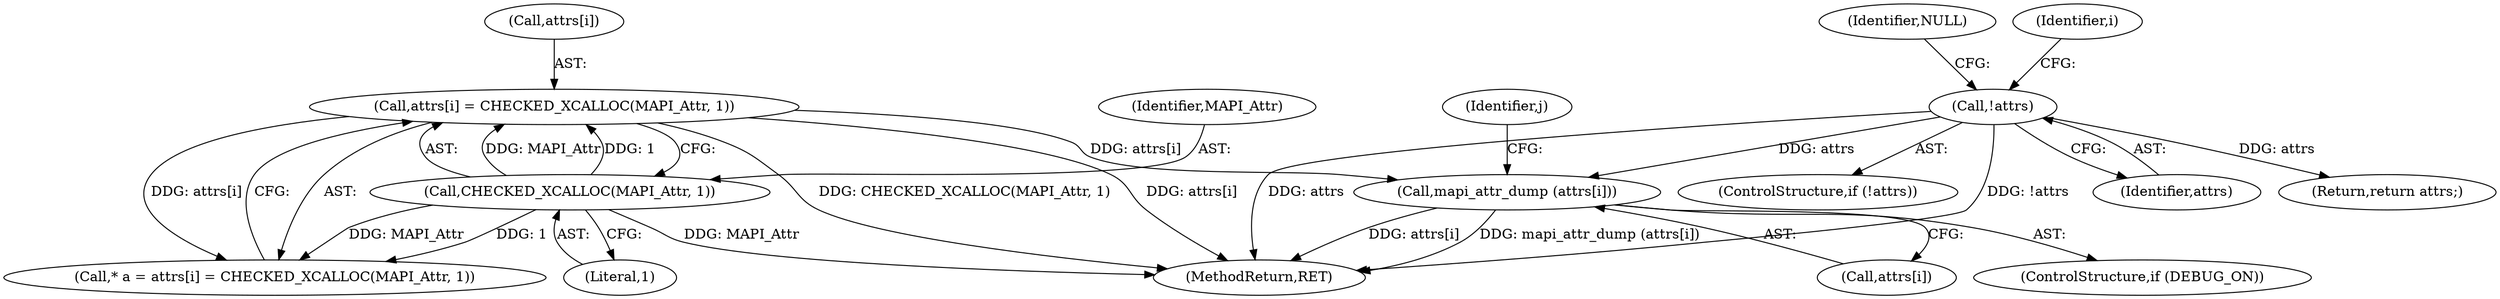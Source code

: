 digraph "0_tnef_1a17af1ed0c791aec44dbdc9eab91218cc1e335a@array" {
"1000747" [label="(Call,mapi_attr_dump (attrs[i]))"];
"1000165" [label="(Call,attrs[i] = CHECKED_XCALLOC(MAPI_Attr, 1))"];
"1000169" [label="(Call,CHECKED_XCALLOC(MAPI_Attr, 1))"];
"1000148" [label="(Call,!attrs)"];
"1000163" [label="(Call,* a = attrs[i] = CHECKED_XCALLOC(MAPI_Attr, 1))"];
"1000149" [label="(Identifier,attrs)"];
"1000166" [label="(Call,attrs[i])"];
"1000748" [label="(Call,attrs[i])"];
"1000154" [label="(Identifier,i)"];
"1000758" [label="(MethodReturn,RET)"];
"1000148" [label="(Call,!attrs)"];
"1000170" [label="(Identifier,MAPI_Attr)"];
"1000756" [label="(Return,return attrs;)"];
"1000147" [label="(ControlStructure,if (!attrs))"];
"1000444" [label="(Identifier,j)"];
"1000747" [label="(Call,mapi_attr_dump (attrs[i]))"];
"1000171" [label="(Literal,1)"];
"1000151" [label="(Identifier,NULL)"];
"1000169" [label="(Call,CHECKED_XCALLOC(MAPI_Attr, 1))"];
"1000745" [label="(ControlStructure,if (DEBUG_ON))"];
"1000165" [label="(Call,attrs[i] = CHECKED_XCALLOC(MAPI_Attr, 1))"];
"1000747" -> "1000745"  [label="AST: "];
"1000747" -> "1000748"  [label="CFG: "];
"1000748" -> "1000747"  [label="AST: "];
"1000444" -> "1000747"  [label="CFG: "];
"1000747" -> "1000758"  [label="DDG: attrs[i]"];
"1000747" -> "1000758"  [label="DDG: mapi_attr_dump (attrs[i])"];
"1000165" -> "1000747"  [label="DDG: attrs[i]"];
"1000148" -> "1000747"  [label="DDG: attrs"];
"1000165" -> "1000163"  [label="AST: "];
"1000165" -> "1000169"  [label="CFG: "];
"1000166" -> "1000165"  [label="AST: "];
"1000169" -> "1000165"  [label="AST: "];
"1000163" -> "1000165"  [label="CFG: "];
"1000165" -> "1000758"  [label="DDG: CHECKED_XCALLOC(MAPI_Attr, 1)"];
"1000165" -> "1000758"  [label="DDG: attrs[i]"];
"1000165" -> "1000163"  [label="DDG: attrs[i]"];
"1000169" -> "1000165"  [label="DDG: MAPI_Attr"];
"1000169" -> "1000165"  [label="DDG: 1"];
"1000169" -> "1000171"  [label="CFG: "];
"1000170" -> "1000169"  [label="AST: "];
"1000171" -> "1000169"  [label="AST: "];
"1000169" -> "1000758"  [label="DDG: MAPI_Attr"];
"1000169" -> "1000163"  [label="DDG: MAPI_Attr"];
"1000169" -> "1000163"  [label="DDG: 1"];
"1000148" -> "1000147"  [label="AST: "];
"1000148" -> "1000149"  [label="CFG: "];
"1000149" -> "1000148"  [label="AST: "];
"1000151" -> "1000148"  [label="CFG: "];
"1000154" -> "1000148"  [label="CFG: "];
"1000148" -> "1000758"  [label="DDG: attrs"];
"1000148" -> "1000758"  [label="DDG: !attrs"];
"1000148" -> "1000756"  [label="DDG: attrs"];
}
